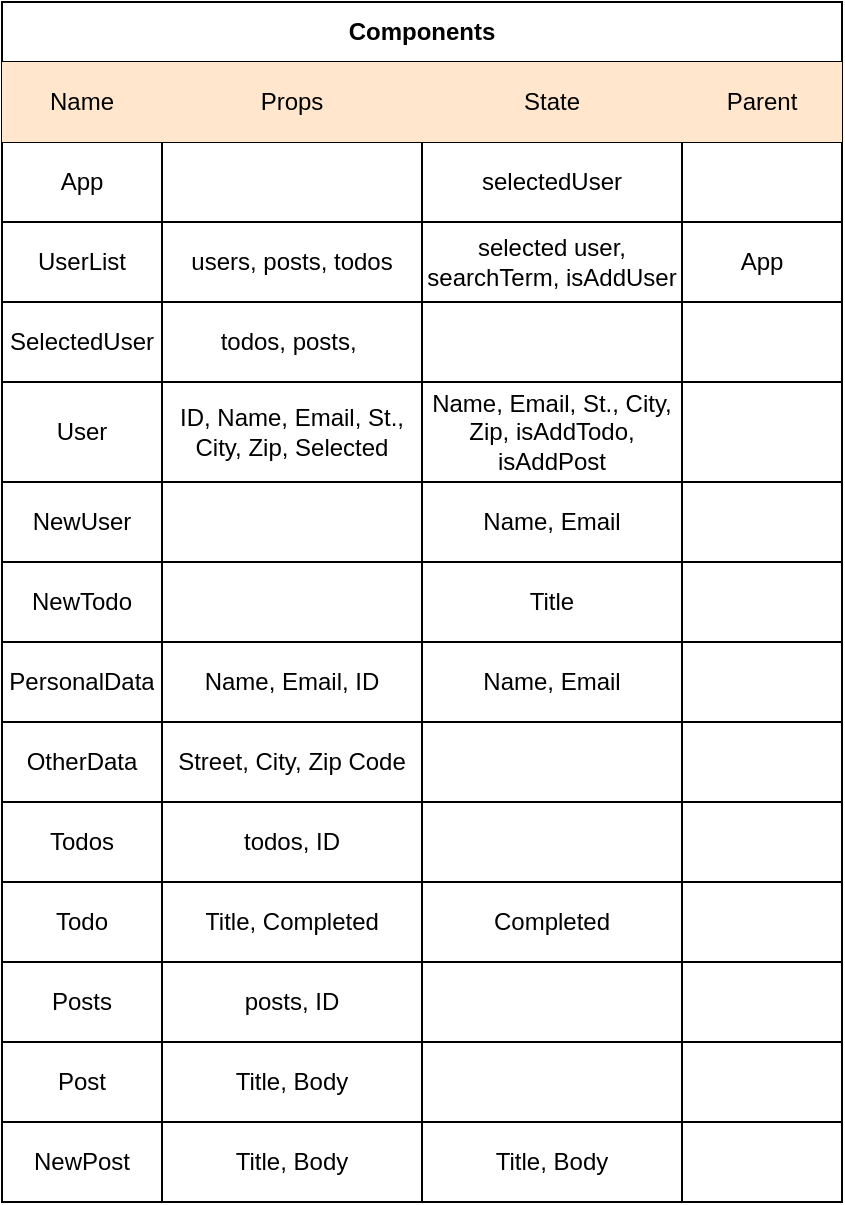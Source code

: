 <mxfile version="13.6.2" type="device"><diagram id="rNNrhtHVS0eZovFWUwTe" name="Page-1"><mxGraphModel dx="599" dy="310" grid="1" gridSize="10" guides="1" tooltips="1" connect="1" arrows="1" fold="1" page="1" pageScale="1" pageWidth="850" pageHeight="1100" math="0" shadow="0"><root><mxCell id="0"/><mxCell id="1" parent="0"/><mxCell id="huMU8MEcDwJke_zJg650-1" value="Components" style="shape=table;html=1;whiteSpace=wrap;startSize=30;container=1;collapsible=0;childLayout=tableLayout;fontStyle=1;align=center;" vertex="1" parent="1"><mxGeometry x="210" y="390" width="420" height="600" as="geometry"/></mxCell><mxCell id="huMU8MEcDwJke_zJg650-2" value="" style="shape=partialRectangle;html=1;whiteSpace=wrap;collapsible=0;dropTarget=0;pointerEvents=0;fillColor=none;top=0;left=0;bottom=0;right=0;points=[[0,0.5],[1,0.5]];portConstraint=eastwest;" vertex="1" parent="huMU8MEcDwJke_zJg650-1"><mxGeometry y="30" width="420" height="40" as="geometry"/></mxCell><mxCell id="huMU8MEcDwJke_zJg650-74" value="Name" style="shape=partialRectangle;html=1;whiteSpace=wrap;connectable=0;fillColor=#ffe6cc;top=0;left=0;bottom=0;right=0;overflow=hidden;strokeColor=#d79b00;" vertex="1" parent="huMU8MEcDwJke_zJg650-2"><mxGeometry width="80" height="40" as="geometry"/></mxCell><mxCell id="huMU8MEcDwJke_zJg650-3" value="Props" style="shape=partialRectangle;html=1;whiteSpace=wrap;connectable=0;fillColor=#ffe6cc;top=0;left=0;bottom=0;right=0;overflow=hidden;strokeColor=#d79b00;" vertex="1" parent="huMU8MEcDwJke_zJg650-2"><mxGeometry x="80" width="130" height="40" as="geometry"/></mxCell><mxCell id="huMU8MEcDwJke_zJg650-4" value="State" style="shape=partialRectangle;html=1;whiteSpace=wrap;connectable=0;fillColor=#ffe6cc;top=0;left=0;bottom=0;right=0;overflow=hidden;strokeColor=#d79b00;" vertex="1" parent="huMU8MEcDwJke_zJg650-2"><mxGeometry x="210" width="130" height="40" as="geometry"/></mxCell><mxCell id="huMU8MEcDwJke_zJg650-5" value="Parent" style="shape=partialRectangle;html=1;whiteSpace=wrap;connectable=0;fillColor=#ffe6cc;top=0;left=0;bottom=0;right=0;overflow=hidden;strokeColor=#d79b00;" vertex="1" parent="huMU8MEcDwJke_zJg650-2"><mxGeometry x="340" width="80" height="40" as="geometry"/></mxCell><mxCell id="huMU8MEcDwJke_zJg650-40" value="" style="shape=partialRectangle;html=1;whiteSpace=wrap;collapsible=0;dropTarget=0;pointerEvents=0;fillColor=none;top=0;left=0;bottom=0;right=0;points=[[0,0.5],[1,0.5]];portConstraint=eastwest;" vertex="1" parent="huMU8MEcDwJke_zJg650-1"><mxGeometry y="70" width="420" height="40" as="geometry"/></mxCell><mxCell id="huMU8MEcDwJke_zJg650-75" value="App" style="shape=partialRectangle;html=1;whiteSpace=wrap;connectable=0;fillColor=none;top=0;left=0;bottom=0;right=0;overflow=hidden;" vertex="1" parent="huMU8MEcDwJke_zJg650-40"><mxGeometry width="80" height="40" as="geometry"/></mxCell><mxCell id="huMU8MEcDwJke_zJg650-41" value="" style="shape=partialRectangle;html=1;whiteSpace=wrap;connectable=0;fillColor=none;top=0;left=0;bottom=0;right=0;overflow=hidden;" vertex="1" parent="huMU8MEcDwJke_zJg650-40"><mxGeometry x="80" width="130" height="40" as="geometry"/></mxCell><mxCell id="huMU8MEcDwJke_zJg650-42" value="selectedUser" style="shape=partialRectangle;html=1;whiteSpace=wrap;connectable=0;fillColor=none;top=0;left=0;bottom=0;right=0;overflow=hidden;" vertex="1" parent="huMU8MEcDwJke_zJg650-40"><mxGeometry x="210" width="130" height="40" as="geometry"/></mxCell><mxCell id="huMU8MEcDwJke_zJg650-43" value="" style="shape=partialRectangle;html=1;whiteSpace=wrap;connectable=0;fillColor=none;top=0;left=0;bottom=0;right=0;overflow=hidden;" vertex="1" parent="huMU8MEcDwJke_zJg650-40"><mxGeometry x="340" width="80" height="40" as="geometry"/></mxCell><mxCell id="huMU8MEcDwJke_zJg650-36" value="" style="shape=partialRectangle;html=1;whiteSpace=wrap;collapsible=0;dropTarget=0;pointerEvents=0;fillColor=none;top=0;left=0;bottom=0;right=0;points=[[0,0.5],[1,0.5]];portConstraint=eastwest;" vertex="1" parent="huMU8MEcDwJke_zJg650-1"><mxGeometry y="110" width="420" height="40" as="geometry"/></mxCell><mxCell id="huMU8MEcDwJke_zJg650-76" value="UserList" style="shape=partialRectangle;html=1;whiteSpace=wrap;connectable=0;fillColor=none;top=0;left=0;bottom=0;right=0;overflow=hidden;" vertex="1" parent="huMU8MEcDwJke_zJg650-36"><mxGeometry width="80" height="40" as="geometry"/></mxCell><mxCell id="huMU8MEcDwJke_zJg650-37" value="users, posts, todos" style="shape=partialRectangle;html=1;whiteSpace=wrap;connectable=0;fillColor=none;top=0;left=0;bottom=0;right=0;overflow=hidden;" vertex="1" parent="huMU8MEcDwJke_zJg650-36"><mxGeometry x="80" width="130" height="40" as="geometry"/></mxCell><mxCell id="huMU8MEcDwJke_zJg650-38" value="selected user, searchTerm, isAddUser" style="shape=partialRectangle;html=1;whiteSpace=wrap;connectable=0;fillColor=none;top=0;left=0;bottom=0;right=0;overflow=hidden;" vertex="1" parent="huMU8MEcDwJke_zJg650-36"><mxGeometry x="210" width="130" height="40" as="geometry"/></mxCell><mxCell id="huMU8MEcDwJke_zJg650-39" value="App" style="shape=partialRectangle;html=1;whiteSpace=wrap;connectable=0;fillColor=none;top=0;left=0;bottom=0;right=0;overflow=hidden;" vertex="1" parent="huMU8MEcDwJke_zJg650-36"><mxGeometry x="340" width="80" height="40" as="geometry"/></mxCell><mxCell id="huMU8MEcDwJke_zJg650-28" value="" style="shape=partialRectangle;html=1;whiteSpace=wrap;collapsible=0;dropTarget=0;pointerEvents=0;fillColor=none;top=0;left=0;bottom=0;right=0;points=[[0,0.5],[1,0.5]];portConstraint=eastwest;" vertex="1" parent="huMU8MEcDwJke_zJg650-1"><mxGeometry y="150" width="420" height="40" as="geometry"/></mxCell><mxCell id="huMU8MEcDwJke_zJg650-77" value="SelectedUser" style="shape=partialRectangle;html=1;whiteSpace=wrap;connectable=0;fillColor=none;top=0;left=0;bottom=0;right=0;overflow=hidden;" vertex="1" parent="huMU8MEcDwJke_zJg650-28"><mxGeometry width="80" height="40" as="geometry"/></mxCell><mxCell id="huMU8MEcDwJke_zJg650-29" value="todos, posts,&amp;nbsp;" style="shape=partialRectangle;html=1;whiteSpace=wrap;connectable=0;fillColor=none;top=0;left=0;bottom=0;right=0;overflow=hidden;" vertex="1" parent="huMU8MEcDwJke_zJg650-28"><mxGeometry x="80" width="130" height="40" as="geometry"/></mxCell><mxCell id="huMU8MEcDwJke_zJg650-30" value="" style="shape=partialRectangle;html=1;whiteSpace=wrap;connectable=0;fillColor=none;top=0;left=0;bottom=0;right=0;overflow=hidden;" vertex="1" parent="huMU8MEcDwJke_zJg650-28"><mxGeometry x="210" width="130" height="40" as="geometry"/></mxCell><mxCell id="huMU8MEcDwJke_zJg650-31" value="" style="shape=partialRectangle;html=1;whiteSpace=wrap;connectable=0;fillColor=none;top=0;left=0;bottom=0;right=0;overflow=hidden;" vertex="1" parent="huMU8MEcDwJke_zJg650-28"><mxGeometry x="340" width="80" height="40" as="geometry"/></mxCell><mxCell id="huMU8MEcDwJke_zJg650-6" value="" style="shape=partialRectangle;html=1;whiteSpace=wrap;collapsible=0;dropTarget=0;pointerEvents=0;fillColor=none;top=0;left=0;bottom=0;right=0;points=[[0,0.5],[1,0.5]];portConstraint=eastwest;" vertex="1" parent="huMU8MEcDwJke_zJg650-1"><mxGeometry y="190" width="420" height="50" as="geometry"/></mxCell><mxCell id="huMU8MEcDwJke_zJg650-78" value="User" style="shape=partialRectangle;html=1;whiteSpace=wrap;connectable=0;fillColor=none;top=0;left=0;bottom=0;right=0;overflow=hidden;" vertex="1" parent="huMU8MEcDwJke_zJg650-6"><mxGeometry width="80" height="50" as="geometry"/></mxCell><mxCell id="huMU8MEcDwJke_zJg650-7" value="ID, Name, Email, St., City, Zip, Selected" style="shape=partialRectangle;html=1;whiteSpace=wrap;connectable=0;fillColor=none;top=0;left=0;bottom=0;right=0;overflow=hidden;" vertex="1" parent="huMU8MEcDwJke_zJg650-6"><mxGeometry x="80" width="130" height="50" as="geometry"/></mxCell><mxCell id="huMU8MEcDwJke_zJg650-8" value="&lt;span&gt;Name, Email, St., City, Zip, isAddTodo, isAddPost&lt;/span&gt;" style="shape=partialRectangle;html=1;whiteSpace=wrap;connectable=0;fillColor=none;top=0;left=0;bottom=0;right=0;overflow=hidden;" vertex="1" parent="huMU8MEcDwJke_zJg650-6"><mxGeometry x="210" width="130" height="50" as="geometry"/></mxCell><mxCell id="huMU8MEcDwJke_zJg650-9" value="" style="shape=partialRectangle;html=1;whiteSpace=wrap;connectable=0;fillColor=none;top=0;left=0;bottom=0;right=0;overflow=hidden;" vertex="1" parent="huMU8MEcDwJke_zJg650-6"><mxGeometry x="340" width="80" height="50" as="geometry"/></mxCell><mxCell id="huMU8MEcDwJke_zJg650-32" value="" style="shape=partialRectangle;html=1;whiteSpace=wrap;collapsible=0;dropTarget=0;pointerEvents=0;fillColor=none;top=0;left=0;bottom=0;right=0;points=[[0,0.5],[1,0.5]];portConstraint=eastwest;" vertex="1" parent="huMU8MEcDwJke_zJg650-1"><mxGeometry y="240" width="420" height="40" as="geometry"/></mxCell><mxCell id="huMU8MEcDwJke_zJg650-79" value="NewUser" style="shape=partialRectangle;html=1;whiteSpace=wrap;connectable=0;fillColor=none;top=0;left=0;bottom=0;right=0;overflow=hidden;" vertex="1" parent="huMU8MEcDwJke_zJg650-32"><mxGeometry width="80" height="40" as="geometry"/></mxCell><mxCell id="huMU8MEcDwJke_zJg650-33" value="" style="shape=partialRectangle;html=1;whiteSpace=wrap;connectable=0;fillColor=none;top=0;left=0;bottom=0;right=0;overflow=hidden;" vertex="1" parent="huMU8MEcDwJke_zJg650-32"><mxGeometry x="80" width="130" height="40" as="geometry"/></mxCell><mxCell id="huMU8MEcDwJke_zJg650-34" value="Name, Email" style="shape=partialRectangle;html=1;whiteSpace=wrap;connectable=0;fillColor=none;top=0;left=0;bottom=0;right=0;overflow=hidden;" vertex="1" parent="huMU8MEcDwJke_zJg650-32"><mxGeometry x="210" width="130" height="40" as="geometry"/></mxCell><mxCell id="huMU8MEcDwJke_zJg650-35" value="" style="shape=partialRectangle;html=1;whiteSpace=wrap;connectable=0;fillColor=none;top=0;left=0;bottom=0;right=0;overflow=hidden;" vertex="1" parent="huMU8MEcDwJke_zJg650-32"><mxGeometry x="340" width="80" height="40" as="geometry"/></mxCell><mxCell id="huMU8MEcDwJke_zJg650-10" value="" style="shape=partialRectangle;html=1;whiteSpace=wrap;collapsible=0;dropTarget=0;pointerEvents=0;fillColor=none;top=0;left=0;bottom=0;right=0;points=[[0,0.5],[1,0.5]];portConstraint=eastwest;" vertex="1" parent="huMU8MEcDwJke_zJg650-1"><mxGeometry y="280" width="420" height="40" as="geometry"/></mxCell><mxCell id="huMU8MEcDwJke_zJg650-80" value="NewTodo" style="shape=partialRectangle;html=1;whiteSpace=wrap;connectable=0;fillColor=none;top=0;left=0;bottom=0;right=0;overflow=hidden;" vertex="1" parent="huMU8MEcDwJke_zJg650-10"><mxGeometry width="80" height="40" as="geometry"/></mxCell><mxCell id="huMU8MEcDwJke_zJg650-11" value="" style="shape=partialRectangle;html=1;whiteSpace=wrap;connectable=0;fillColor=none;top=0;left=0;bottom=0;right=0;overflow=hidden;" vertex="1" parent="huMU8MEcDwJke_zJg650-10"><mxGeometry x="80" width="130" height="40" as="geometry"/></mxCell><mxCell id="huMU8MEcDwJke_zJg650-12" value="&lt;span&gt;Title&lt;/span&gt;" style="shape=partialRectangle;html=1;whiteSpace=wrap;connectable=0;fillColor=none;top=0;left=0;bottom=0;right=0;overflow=hidden;" vertex="1" parent="huMU8MEcDwJke_zJg650-10"><mxGeometry x="210" width="130" height="40" as="geometry"/></mxCell><mxCell id="huMU8MEcDwJke_zJg650-13" value="" style="shape=partialRectangle;html=1;whiteSpace=wrap;connectable=0;fillColor=none;top=0;left=0;bottom=0;right=0;overflow=hidden;" vertex="1" parent="huMU8MEcDwJke_zJg650-10"><mxGeometry x="340" width="80" height="40" as="geometry"/></mxCell><mxCell id="huMU8MEcDwJke_zJg650-81" value="" style="shape=partialRectangle;html=1;whiteSpace=wrap;collapsible=0;dropTarget=0;pointerEvents=0;fillColor=none;top=0;left=0;bottom=0;right=0;points=[[0,0.5],[1,0.5]];portConstraint=eastwest;" vertex="1" parent="huMU8MEcDwJke_zJg650-1"><mxGeometry y="320" width="420" height="40" as="geometry"/></mxCell><mxCell id="huMU8MEcDwJke_zJg650-82" value="PersonalData" style="shape=partialRectangle;html=1;whiteSpace=wrap;connectable=0;fillColor=none;top=0;left=0;bottom=0;right=0;overflow=hidden;" vertex="1" parent="huMU8MEcDwJke_zJg650-81"><mxGeometry width="80" height="40" as="geometry"/></mxCell><mxCell id="huMU8MEcDwJke_zJg650-83" value="Name, Email, ID" style="shape=partialRectangle;html=1;whiteSpace=wrap;connectable=0;fillColor=none;top=0;left=0;bottom=0;right=0;overflow=hidden;" vertex="1" parent="huMU8MEcDwJke_zJg650-81"><mxGeometry x="80" width="130" height="40" as="geometry"/></mxCell><mxCell id="huMU8MEcDwJke_zJg650-84" value="Name, Email" style="shape=partialRectangle;html=1;whiteSpace=wrap;connectable=0;fillColor=none;top=0;left=0;bottom=0;right=0;overflow=hidden;" vertex="1" parent="huMU8MEcDwJke_zJg650-81"><mxGeometry x="210" width="130" height="40" as="geometry"/></mxCell><mxCell id="huMU8MEcDwJke_zJg650-85" value="" style="shape=partialRectangle;html=1;whiteSpace=wrap;connectable=0;fillColor=none;top=0;left=0;bottom=0;right=0;overflow=hidden;" vertex="1" parent="huMU8MEcDwJke_zJg650-81"><mxGeometry x="340" width="80" height="40" as="geometry"/></mxCell><mxCell id="huMU8MEcDwJke_zJg650-91" value="" style="shape=partialRectangle;html=1;whiteSpace=wrap;collapsible=0;dropTarget=0;pointerEvents=0;fillColor=none;top=0;left=0;bottom=0;right=0;points=[[0,0.5],[1,0.5]];portConstraint=eastwest;" vertex="1" parent="huMU8MEcDwJke_zJg650-1"><mxGeometry y="360" width="420" height="40" as="geometry"/></mxCell><mxCell id="huMU8MEcDwJke_zJg650-92" value="OtherData" style="shape=partialRectangle;html=1;whiteSpace=wrap;connectable=0;fillColor=none;top=0;left=0;bottom=0;right=0;overflow=hidden;" vertex="1" parent="huMU8MEcDwJke_zJg650-91"><mxGeometry width="80" height="40" as="geometry"/></mxCell><mxCell id="huMU8MEcDwJke_zJg650-93" value="Street, City, Zip Code" style="shape=partialRectangle;html=1;whiteSpace=wrap;connectable=0;fillColor=none;top=0;left=0;bottom=0;right=0;overflow=hidden;" vertex="1" parent="huMU8MEcDwJke_zJg650-91"><mxGeometry x="80" width="130" height="40" as="geometry"/></mxCell><mxCell id="huMU8MEcDwJke_zJg650-94" value="" style="shape=partialRectangle;html=1;whiteSpace=wrap;connectable=0;fillColor=none;top=0;left=0;bottom=0;right=0;overflow=hidden;" vertex="1" parent="huMU8MEcDwJke_zJg650-91"><mxGeometry x="210" width="130" height="40" as="geometry"/></mxCell><mxCell id="huMU8MEcDwJke_zJg650-95" value="" style="shape=partialRectangle;html=1;whiteSpace=wrap;connectable=0;fillColor=none;top=0;left=0;bottom=0;right=0;overflow=hidden;" vertex="1" parent="huMU8MEcDwJke_zJg650-91"><mxGeometry x="340" width="80" height="40" as="geometry"/></mxCell><mxCell id="huMU8MEcDwJke_zJg650-86" value="" style="shape=partialRectangle;html=1;whiteSpace=wrap;collapsible=0;dropTarget=0;pointerEvents=0;fillColor=none;top=0;left=0;bottom=0;right=0;points=[[0,0.5],[1,0.5]];portConstraint=eastwest;" vertex="1" parent="huMU8MEcDwJke_zJg650-1"><mxGeometry y="400" width="420" height="40" as="geometry"/></mxCell><mxCell id="huMU8MEcDwJke_zJg650-87" value="Todos" style="shape=partialRectangle;html=1;whiteSpace=wrap;connectable=0;fillColor=none;top=0;left=0;bottom=0;right=0;overflow=hidden;" vertex="1" parent="huMU8MEcDwJke_zJg650-86"><mxGeometry width="80" height="40" as="geometry"/></mxCell><mxCell id="huMU8MEcDwJke_zJg650-88" value="todos, ID" style="shape=partialRectangle;html=1;whiteSpace=wrap;connectable=0;fillColor=none;top=0;left=0;bottom=0;right=0;overflow=hidden;" vertex="1" parent="huMU8MEcDwJke_zJg650-86"><mxGeometry x="80" width="130" height="40" as="geometry"/></mxCell><mxCell id="huMU8MEcDwJke_zJg650-89" value="" style="shape=partialRectangle;html=1;whiteSpace=wrap;connectable=0;fillColor=none;top=0;left=0;bottom=0;right=0;overflow=hidden;" vertex="1" parent="huMU8MEcDwJke_zJg650-86"><mxGeometry x="210" width="130" height="40" as="geometry"/></mxCell><mxCell id="huMU8MEcDwJke_zJg650-90" value="" style="shape=partialRectangle;html=1;whiteSpace=wrap;connectable=0;fillColor=none;top=0;left=0;bottom=0;right=0;overflow=hidden;" vertex="1" parent="huMU8MEcDwJke_zJg650-86"><mxGeometry x="340" width="80" height="40" as="geometry"/></mxCell><mxCell id="huMU8MEcDwJke_zJg650-96" value="" style="shape=partialRectangle;html=1;whiteSpace=wrap;collapsible=0;dropTarget=0;pointerEvents=0;fillColor=none;top=0;left=0;bottom=0;right=0;points=[[0,0.5],[1,0.5]];portConstraint=eastwest;" vertex="1" parent="huMU8MEcDwJke_zJg650-1"><mxGeometry y="440" width="420" height="40" as="geometry"/></mxCell><mxCell id="huMU8MEcDwJke_zJg650-97" value="Todo" style="shape=partialRectangle;html=1;whiteSpace=wrap;connectable=0;fillColor=none;top=0;left=0;bottom=0;right=0;overflow=hidden;" vertex="1" parent="huMU8MEcDwJke_zJg650-96"><mxGeometry width="80" height="40" as="geometry"/></mxCell><mxCell id="huMU8MEcDwJke_zJg650-98" value="Title, Completed" style="shape=partialRectangle;html=1;whiteSpace=wrap;connectable=0;fillColor=none;top=0;left=0;bottom=0;right=0;overflow=hidden;" vertex="1" parent="huMU8MEcDwJke_zJg650-96"><mxGeometry x="80" width="130" height="40" as="geometry"/></mxCell><mxCell id="huMU8MEcDwJke_zJg650-99" value="Completed" style="shape=partialRectangle;html=1;whiteSpace=wrap;connectable=0;fillColor=none;top=0;left=0;bottom=0;right=0;overflow=hidden;" vertex="1" parent="huMU8MEcDwJke_zJg650-96"><mxGeometry x="210" width="130" height="40" as="geometry"/></mxCell><mxCell id="huMU8MEcDwJke_zJg650-100" value="" style="shape=partialRectangle;html=1;whiteSpace=wrap;connectable=0;fillColor=none;top=0;left=0;bottom=0;right=0;overflow=hidden;" vertex="1" parent="huMU8MEcDwJke_zJg650-96"><mxGeometry x="340" width="80" height="40" as="geometry"/></mxCell><mxCell id="huMU8MEcDwJke_zJg650-101" value="" style="shape=partialRectangle;html=1;whiteSpace=wrap;collapsible=0;dropTarget=0;pointerEvents=0;fillColor=none;top=0;left=0;bottom=0;right=0;points=[[0,0.5],[1,0.5]];portConstraint=eastwest;" vertex="1" parent="huMU8MEcDwJke_zJg650-1"><mxGeometry y="480" width="420" height="40" as="geometry"/></mxCell><mxCell id="huMU8MEcDwJke_zJg650-102" value="Posts" style="shape=partialRectangle;html=1;whiteSpace=wrap;connectable=0;fillColor=none;top=0;left=0;bottom=0;right=0;overflow=hidden;" vertex="1" parent="huMU8MEcDwJke_zJg650-101"><mxGeometry width="80" height="40" as="geometry"/></mxCell><mxCell id="huMU8MEcDwJke_zJg650-103" value="posts, ID" style="shape=partialRectangle;html=1;whiteSpace=wrap;connectable=0;fillColor=none;top=0;left=0;bottom=0;right=0;overflow=hidden;" vertex="1" parent="huMU8MEcDwJke_zJg650-101"><mxGeometry x="80" width="130" height="40" as="geometry"/></mxCell><mxCell id="huMU8MEcDwJke_zJg650-104" value="" style="shape=partialRectangle;html=1;whiteSpace=wrap;connectable=0;fillColor=none;top=0;left=0;bottom=0;right=0;overflow=hidden;" vertex="1" parent="huMU8MEcDwJke_zJg650-101"><mxGeometry x="210" width="130" height="40" as="geometry"/></mxCell><mxCell id="huMU8MEcDwJke_zJg650-105" value="" style="shape=partialRectangle;html=1;whiteSpace=wrap;connectable=0;fillColor=none;top=0;left=0;bottom=0;right=0;overflow=hidden;" vertex="1" parent="huMU8MEcDwJke_zJg650-101"><mxGeometry x="340" width="80" height="40" as="geometry"/></mxCell><mxCell id="huMU8MEcDwJke_zJg650-106" value="" style="shape=partialRectangle;html=1;whiteSpace=wrap;collapsible=0;dropTarget=0;pointerEvents=0;fillColor=none;top=0;left=0;bottom=0;right=0;points=[[0,0.5],[1,0.5]];portConstraint=eastwest;" vertex="1" parent="huMU8MEcDwJke_zJg650-1"><mxGeometry y="520" width="420" height="40" as="geometry"/></mxCell><mxCell id="huMU8MEcDwJke_zJg650-107" value="Post" style="shape=partialRectangle;html=1;whiteSpace=wrap;connectable=0;fillColor=none;top=0;left=0;bottom=0;right=0;overflow=hidden;" vertex="1" parent="huMU8MEcDwJke_zJg650-106"><mxGeometry width="80" height="40" as="geometry"/></mxCell><mxCell id="huMU8MEcDwJke_zJg650-108" value="Title, Body" style="shape=partialRectangle;html=1;whiteSpace=wrap;connectable=0;fillColor=none;top=0;left=0;bottom=0;right=0;overflow=hidden;" vertex="1" parent="huMU8MEcDwJke_zJg650-106"><mxGeometry x="80" width="130" height="40" as="geometry"/></mxCell><mxCell id="huMU8MEcDwJke_zJg650-109" value="" style="shape=partialRectangle;html=1;whiteSpace=wrap;connectable=0;fillColor=none;top=0;left=0;bottom=0;right=0;overflow=hidden;" vertex="1" parent="huMU8MEcDwJke_zJg650-106"><mxGeometry x="210" width="130" height="40" as="geometry"/></mxCell><mxCell id="huMU8MEcDwJke_zJg650-110" value="" style="shape=partialRectangle;html=1;whiteSpace=wrap;connectable=0;fillColor=none;top=0;left=0;bottom=0;right=0;overflow=hidden;" vertex="1" parent="huMU8MEcDwJke_zJg650-106"><mxGeometry x="340" width="80" height="40" as="geometry"/></mxCell><mxCell id="huMU8MEcDwJke_zJg650-111" value="" style="shape=partialRectangle;html=1;whiteSpace=wrap;collapsible=0;dropTarget=0;pointerEvents=0;fillColor=none;top=0;left=0;bottom=0;right=0;points=[[0,0.5],[1,0.5]];portConstraint=eastwest;" vertex="1" parent="huMU8MEcDwJke_zJg650-1"><mxGeometry y="560" width="420" height="40" as="geometry"/></mxCell><mxCell id="huMU8MEcDwJke_zJg650-112" value="NewPost" style="shape=partialRectangle;html=1;whiteSpace=wrap;connectable=0;fillColor=none;top=0;left=0;bottom=0;right=0;overflow=hidden;" vertex="1" parent="huMU8MEcDwJke_zJg650-111"><mxGeometry width="80" height="40" as="geometry"/></mxCell><mxCell id="huMU8MEcDwJke_zJg650-113" value="Title, Body" style="shape=partialRectangle;html=1;whiteSpace=wrap;connectable=0;fillColor=none;top=0;left=0;bottom=0;right=0;overflow=hidden;" vertex="1" parent="huMU8MEcDwJke_zJg650-111"><mxGeometry x="80" width="130" height="40" as="geometry"/></mxCell><mxCell id="huMU8MEcDwJke_zJg650-114" value="Title, Body" style="shape=partialRectangle;html=1;whiteSpace=wrap;connectable=0;fillColor=none;top=0;left=0;bottom=0;right=0;overflow=hidden;" vertex="1" parent="huMU8MEcDwJke_zJg650-111"><mxGeometry x="210" width="130" height="40" as="geometry"/></mxCell><mxCell id="huMU8MEcDwJke_zJg650-115" value="" style="shape=partialRectangle;html=1;whiteSpace=wrap;connectable=0;fillColor=none;top=0;left=0;bottom=0;right=0;overflow=hidden;" vertex="1" parent="huMU8MEcDwJke_zJg650-111"><mxGeometry x="340" width="80" height="40" as="geometry"/></mxCell></root></mxGraphModel></diagram></mxfile>